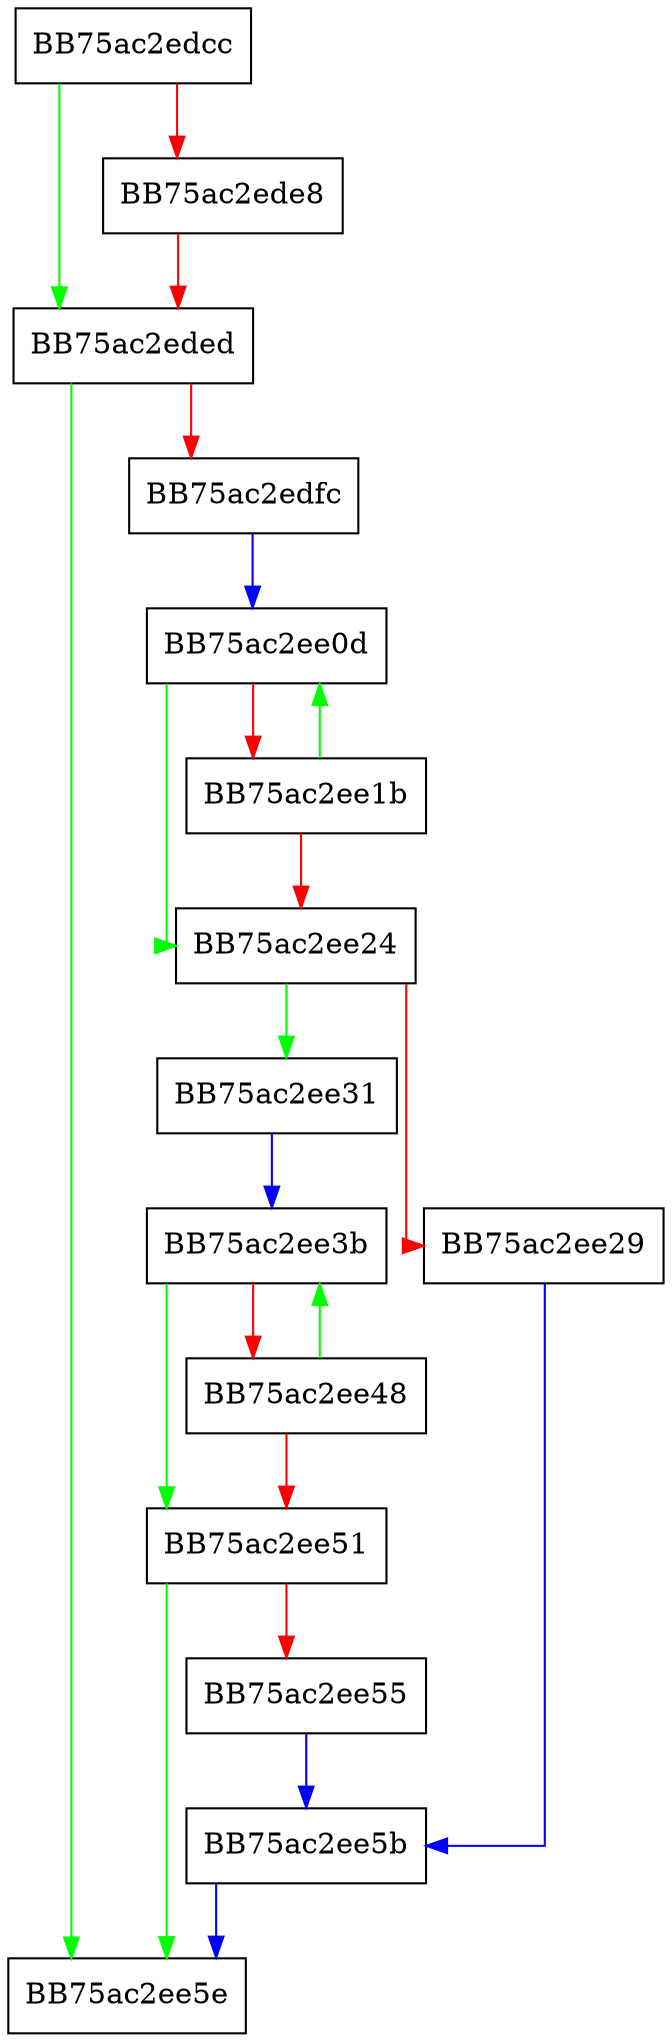 digraph GetBootRecordTypeFromPath {
  node [shape="box"];
  graph [splines=ortho];
  BB75ac2edcc -> BB75ac2eded [color="green"];
  BB75ac2edcc -> BB75ac2ede8 [color="red"];
  BB75ac2ede8 -> BB75ac2eded [color="red"];
  BB75ac2eded -> BB75ac2ee5e [color="green"];
  BB75ac2eded -> BB75ac2edfc [color="red"];
  BB75ac2edfc -> BB75ac2ee0d [color="blue"];
  BB75ac2ee0d -> BB75ac2ee24 [color="green"];
  BB75ac2ee0d -> BB75ac2ee1b [color="red"];
  BB75ac2ee1b -> BB75ac2ee0d [color="green"];
  BB75ac2ee1b -> BB75ac2ee24 [color="red"];
  BB75ac2ee24 -> BB75ac2ee31 [color="green"];
  BB75ac2ee24 -> BB75ac2ee29 [color="red"];
  BB75ac2ee29 -> BB75ac2ee5b [color="blue"];
  BB75ac2ee31 -> BB75ac2ee3b [color="blue"];
  BB75ac2ee3b -> BB75ac2ee51 [color="green"];
  BB75ac2ee3b -> BB75ac2ee48 [color="red"];
  BB75ac2ee48 -> BB75ac2ee3b [color="green"];
  BB75ac2ee48 -> BB75ac2ee51 [color="red"];
  BB75ac2ee51 -> BB75ac2ee5e [color="green"];
  BB75ac2ee51 -> BB75ac2ee55 [color="red"];
  BB75ac2ee55 -> BB75ac2ee5b [color="blue"];
  BB75ac2ee5b -> BB75ac2ee5e [color="blue"];
}